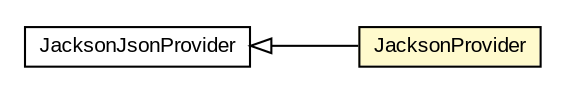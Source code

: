 #!/usr/local/bin/dot
#
# Class diagram 
# Generated by UMLGraph version R5_6-24-gf6e263 (http://www.umlgraph.org/)
#

digraph G {
	edge [fontname="arial",fontsize=10,labelfontname="arial",labelfontsize=10];
	node [fontname="arial",fontsize=10,shape=plaintext];
	nodesep=0.25;
	ranksep=0.5;
	rankdir=LR;
	// com.gwtplatform.carstore.server.rest.JacksonProvider
	c303518 [label=<<table title="com.gwtplatform.carstore.server.rest.JacksonProvider" border="0" cellborder="1" cellspacing="0" cellpadding="2" port="p" bgcolor="lemonChiffon" href="./JacksonProvider.html">
		<tr><td><table border="0" cellspacing="0" cellpadding="1">
<tr><td align="center" balign="center"> JacksonProvider </td></tr>
		</table></td></tr>
		</table>>, URL="./JacksonProvider.html", fontname="arial", fontcolor="black", fontsize=10.0];
	//com.gwtplatform.carstore.server.rest.JacksonProvider extends org.codehaus.jackson.jaxrs.JacksonJsonProvider
	c303539:p -> c303518:p [dir=back,arrowtail=empty];
	// org.codehaus.jackson.jaxrs.JacksonJsonProvider
	c303539 [label=<<table title="org.codehaus.jackson.jaxrs.JacksonJsonProvider" border="0" cellborder="1" cellspacing="0" cellpadding="2" port="p">
		<tr><td><table border="0" cellspacing="0" cellpadding="1">
<tr><td align="center" balign="center"> JacksonJsonProvider </td></tr>
		</table></td></tr>
		</table>>, URL="null", fontname="arial", fontcolor="black", fontsize=10.0];
}

